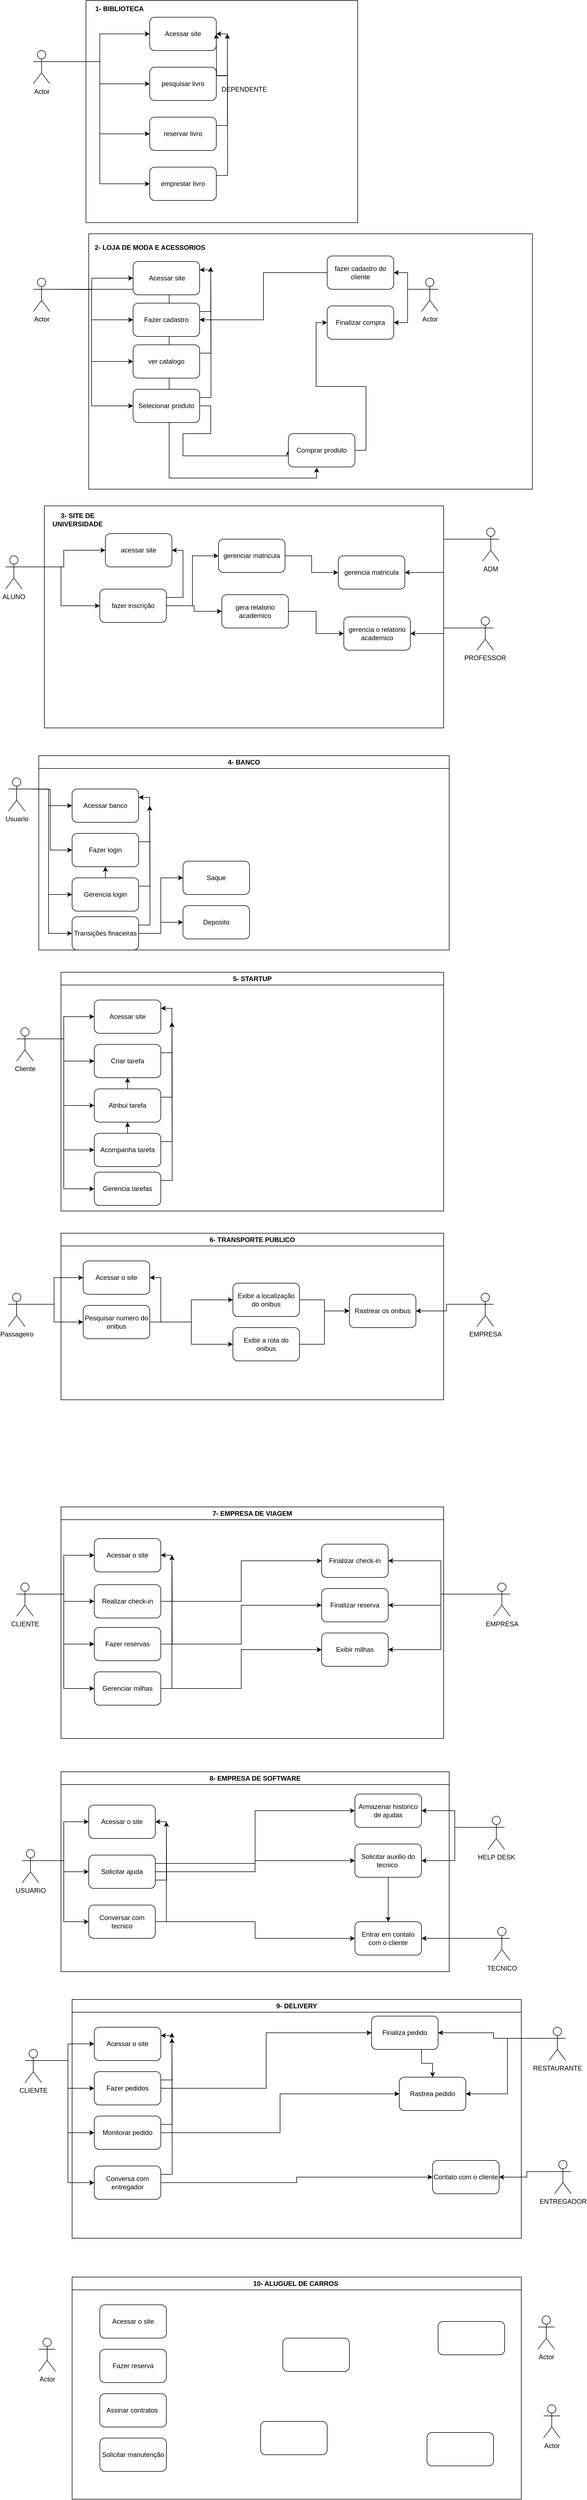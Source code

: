 <mxfile version="21.1.1" type="github">
  <diagram name="Página-1" id="npixS7W9g8RtpNV7yV26">
    <mxGraphModel dx="1114" dy="559" grid="1" gridSize="10" guides="1" tooltips="1" connect="1" arrows="1" fold="1" page="1" pageScale="1" pageWidth="827" pageHeight="1169" math="0" shadow="0">
      <root>
        <mxCell id="0" />
        <mxCell id="1" parent="0" />
        <mxCell id="BPuwlcSMoRz5fUgLtUqg-134" style="edgeStyle=orthogonalEdgeStyle;rounded=0;orthogonalLoop=1;jettySize=auto;html=1;exitX=1;exitY=0.333;exitDx=0;exitDy=0;exitPerimeter=0;entryX=0;entryY=0.5;entryDx=0;entryDy=0;" parent="1" source="BPuwlcSMoRz5fUgLtUqg-1" target="BPuwlcSMoRz5fUgLtUqg-2" edge="1">
          <mxGeometry relative="1" as="geometry" />
        </mxCell>
        <mxCell id="BPuwlcSMoRz5fUgLtUqg-135" style="edgeStyle=orthogonalEdgeStyle;rounded=0;orthogonalLoop=1;jettySize=auto;html=1;exitX=1;exitY=0.333;exitDx=0;exitDy=0;exitPerimeter=0;" parent="1" source="BPuwlcSMoRz5fUgLtUqg-1" target="BPuwlcSMoRz5fUgLtUqg-4" edge="1">
          <mxGeometry relative="1" as="geometry" />
        </mxCell>
        <mxCell id="BPuwlcSMoRz5fUgLtUqg-138" style="edgeStyle=orthogonalEdgeStyle;rounded=0;orthogonalLoop=1;jettySize=auto;html=1;exitX=1;exitY=0.333;exitDx=0;exitDy=0;exitPerimeter=0;entryX=0;entryY=0.5;entryDx=0;entryDy=0;" parent="1" source="BPuwlcSMoRz5fUgLtUqg-1" target="BPuwlcSMoRz5fUgLtUqg-5" edge="1">
          <mxGeometry relative="1" as="geometry" />
        </mxCell>
        <mxCell id="BPuwlcSMoRz5fUgLtUqg-140" style="edgeStyle=orthogonalEdgeStyle;rounded=0;orthogonalLoop=1;jettySize=auto;html=1;exitX=1;exitY=0.333;exitDx=0;exitDy=0;exitPerimeter=0;entryX=0;entryY=0.5;entryDx=0;entryDy=0;" parent="1" source="BPuwlcSMoRz5fUgLtUqg-1" target="BPuwlcSMoRz5fUgLtUqg-6" edge="1">
          <mxGeometry relative="1" as="geometry" />
        </mxCell>
        <mxCell id="BPuwlcSMoRz5fUgLtUqg-1" value="Actor" style="shape=umlActor;verticalLabelPosition=bottom;verticalAlign=top;html=1;outlineConnect=0;" parent="1" vertex="1">
          <mxGeometry x="80" y="100" width="30" height="60" as="geometry" />
        </mxCell>
        <mxCell id="BPuwlcSMoRz5fUgLtUqg-2" value="Acessar site" style="rounded=1;whiteSpace=wrap;html=1;" parent="1" vertex="1">
          <mxGeometry x="290" y="40" width="120" height="60" as="geometry" />
        </mxCell>
        <mxCell id="BPuwlcSMoRz5fUgLtUqg-16" style="edgeStyle=orthogonalEdgeStyle;rounded=0;orthogonalLoop=1;jettySize=auto;html=1;exitX=1;exitY=0.25;exitDx=0;exitDy=0;entryX=1;entryY=0.5;entryDx=0;entryDy=0;" parent="1" source="BPuwlcSMoRz5fUgLtUqg-4" target="BPuwlcSMoRz5fUgLtUqg-2" edge="1">
          <mxGeometry relative="1" as="geometry" />
        </mxCell>
        <mxCell id="BPuwlcSMoRz5fUgLtUqg-4" value="pesquisar livro" style="rounded=1;whiteSpace=wrap;html=1;" parent="1" vertex="1">
          <mxGeometry x="290" y="130" width="120" height="60" as="geometry" />
        </mxCell>
        <mxCell id="BPuwlcSMoRz5fUgLtUqg-17" style="edgeStyle=orthogonalEdgeStyle;rounded=0;orthogonalLoop=1;jettySize=auto;html=1;exitX=1;exitY=0.25;exitDx=0;exitDy=0;" parent="1" source="BPuwlcSMoRz5fUgLtUqg-5" edge="1">
          <mxGeometry relative="1" as="geometry">
            <mxPoint x="410" y="70" as="targetPoint" />
          </mxGeometry>
        </mxCell>
        <mxCell id="BPuwlcSMoRz5fUgLtUqg-5" value="reservar livro" style="rounded=1;whiteSpace=wrap;html=1;" parent="1" vertex="1">
          <mxGeometry x="290" y="220" width="120" height="60" as="geometry" />
        </mxCell>
        <mxCell id="BPuwlcSMoRz5fUgLtUqg-18" style="edgeStyle=orthogonalEdgeStyle;rounded=0;orthogonalLoop=1;jettySize=auto;html=1;exitX=1;exitY=0.25;exitDx=0;exitDy=0;" parent="1" source="BPuwlcSMoRz5fUgLtUqg-6" edge="1">
          <mxGeometry relative="1" as="geometry">
            <mxPoint x="430" y="70" as="targetPoint" />
          </mxGeometry>
        </mxCell>
        <mxCell id="BPuwlcSMoRz5fUgLtUqg-6" value="emprestar livro" style="rounded=1;whiteSpace=wrap;html=1;" parent="1" vertex="1">
          <mxGeometry x="290" y="310" width="120" height="60" as="geometry" />
        </mxCell>
        <mxCell id="BPuwlcSMoRz5fUgLtUqg-19" value="DEPENDENTE" style="text;html=1;align=center;verticalAlign=middle;resizable=0;points=[];autosize=1;strokeColor=none;fillColor=none;" parent="1" vertex="1">
          <mxGeometry x="405" y="155" width="110" height="30" as="geometry" />
        </mxCell>
        <mxCell id="BPuwlcSMoRz5fUgLtUqg-31" style="edgeStyle=orthogonalEdgeStyle;rounded=0;orthogonalLoop=1;jettySize=auto;html=1;" parent="1" target="BPuwlcSMoRz5fUgLtUqg-22" edge="1">
          <mxGeometry relative="1" as="geometry">
            <mxPoint x="110" y="530" as="sourcePoint" />
          </mxGeometry>
        </mxCell>
        <mxCell id="BPuwlcSMoRz5fUgLtUqg-32" style="edgeStyle=orthogonalEdgeStyle;rounded=0;orthogonalLoop=1;jettySize=auto;html=1;exitX=1;exitY=0.333;exitDx=0;exitDy=0;exitPerimeter=0;entryX=0;entryY=0.5;entryDx=0;entryDy=0;" parent="1" source="BPuwlcSMoRz5fUgLtUqg-21" target="BPuwlcSMoRz5fUgLtUqg-26" edge="1">
          <mxGeometry relative="1" as="geometry" />
        </mxCell>
        <mxCell id="BPuwlcSMoRz5fUgLtUqg-142" style="edgeStyle=orthogonalEdgeStyle;rounded=0;orthogonalLoop=1;jettySize=auto;html=1;exitX=1;exitY=0.333;exitDx=0;exitDy=0;exitPerimeter=0;entryX=0;entryY=0.5;entryDx=0;entryDy=0;" parent="1" source="BPuwlcSMoRz5fUgLtUqg-21" target="BPuwlcSMoRz5fUgLtUqg-50" edge="1">
          <mxGeometry relative="1" as="geometry" />
        </mxCell>
        <mxCell id="BPuwlcSMoRz5fUgLtUqg-143" style="edgeStyle=orthogonalEdgeStyle;rounded=0;orthogonalLoop=1;jettySize=auto;html=1;exitX=1;exitY=0.333;exitDx=0;exitDy=0;exitPerimeter=0;entryX=0;entryY=0.5;entryDx=0;entryDy=0;" parent="1" source="BPuwlcSMoRz5fUgLtUqg-21" target="BPuwlcSMoRz5fUgLtUqg-24" edge="1">
          <mxGeometry relative="1" as="geometry" />
        </mxCell>
        <mxCell id="BPuwlcSMoRz5fUgLtUqg-144" style="edgeStyle=orthogonalEdgeStyle;rounded=0;orthogonalLoop=1;jettySize=auto;html=1;exitX=1;exitY=0.333;exitDx=0;exitDy=0;exitPerimeter=0;entryX=0.425;entryY=1.017;entryDx=0;entryDy=0;entryPerimeter=0;" parent="1" source="BPuwlcSMoRz5fUgLtUqg-21" target="BPuwlcSMoRz5fUgLtUqg-25" edge="1">
          <mxGeometry relative="1" as="geometry" />
        </mxCell>
        <mxCell id="BPuwlcSMoRz5fUgLtUqg-21" value="Actor" style="shape=umlActor;verticalLabelPosition=bottom;verticalAlign=top;html=1;outlineConnect=0;" parent="1" vertex="1">
          <mxGeometry x="80" y="510" width="30" height="60" as="geometry" />
        </mxCell>
        <mxCell id="BPuwlcSMoRz5fUgLtUqg-22" value="&lt;span style=&quot;white-space: pre;&quot;&gt; &lt;/span&gt;Acessar site" style="rounded=1;whiteSpace=wrap;html=1;" parent="1" vertex="1">
          <mxGeometry x="260" y="480" width="120" height="60" as="geometry" />
        </mxCell>
        <mxCell id="BPuwlcSMoRz5fUgLtUqg-35" style="edgeStyle=orthogonalEdgeStyle;rounded=0;orthogonalLoop=1;jettySize=auto;html=1;exitX=1;exitY=0.5;exitDx=0;exitDy=0;entryX=0;entryY=0.5;entryDx=0;entryDy=0;" parent="1" source="BPuwlcSMoRz5fUgLtUqg-24" target="BPuwlcSMoRz5fUgLtUqg-25" edge="1">
          <mxGeometry relative="1" as="geometry">
            <Array as="points">
              <mxPoint x="400" y="740" />
              <mxPoint x="400" y="790" />
              <mxPoint x="350" y="790" />
              <mxPoint x="350" y="830" />
            </Array>
          </mxGeometry>
        </mxCell>
        <mxCell id="BPuwlcSMoRz5fUgLtUqg-53" style="edgeStyle=orthogonalEdgeStyle;rounded=0;orthogonalLoop=1;jettySize=auto;html=1;exitX=1;exitY=0.25;exitDx=0;exitDy=0;" parent="1" source="BPuwlcSMoRz5fUgLtUqg-24" edge="1">
          <mxGeometry relative="1" as="geometry">
            <mxPoint x="400" y="490" as="targetPoint" />
          </mxGeometry>
        </mxCell>
        <mxCell id="BPuwlcSMoRz5fUgLtUqg-24" value="Selecionar produto" style="rounded=1;whiteSpace=wrap;html=1;" parent="1" vertex="1">
          <mxGeometry x="260" y="710" width="120" height="60" as="geometry" />
        </mxCell>
        <mxCell id="BPuwlcSMoRz5fUgLtUqg-36" style="edgeStyle=orthogonalEdgeStyle;rounded=0;orthogonalLoop=1;jettySize=auto;html=1;exitX=1;exitY=0.5;exitDx=0;exitDy=0;entryX=0;entryY=0.5;entryDx=0;entryDy=0;" parent="1" source="BPuwlcSMoRz5fUgLtUqg-25" target="BPuwlcSMoRz5fUgLtUqg-29" edge="1">
          <mxGeometry relative="1" as="geometry" />
        </mxCell>
        <mxCell id="BPuwlcSMoRz5fUgLtUqg-25" value="Comprar produto" style="rounded=1;whiteSpace=wrap;html=1;" parent="1" vertex="1">
          <mxGeometry x="540" y="790" width="120" height="60" as="geometry" />
        </mxCell>
        <mxCell id="BPuwlcSMoRz5fUgLtUqg-51" style="edgeStyle=orthogonalEdgeStyle;rounded=0;orthogonalLoop=1;jettySize=auto;html=1;exitX=1;exitY=0.25;exitDx=0;exitDy=0;entryX=1;entryY=0.25;entryDx=0;entryDy=0;" parent="1" source="BPuwlcSMoRz5fUgLtUqg-26" target="BPuwlcSMoRz5fUgLtUqg-22" edge="1">
          <mxGeometry relative="1" as="geometry" />
        </mxCell>
        <mxCell id="BPuwlcSMoRz5fUgLtUqg-26" value="Fazer cadastro" style="rounded=1;whiteSpace=wrap;html=1;" parent="1" vertex="1">
          <mxGeometry x="260" y="555" width="120" height="60" as="geometry" />
        </mxCell>
        <mxCell id="BPuwlcSMoRz5fUgLtUqg-40" style="edgeStyle=orthogonalEdgeStyle;rounded=0;orthogonalLoop=1;jettySize=auto;html=1;exitX=0;exitY=0.333;exitDx=0;exitDy=0;exitPerimeter=0;entryX=1;entryY=0.5;entryDx=0;entryDy=0;" parent="1" source="BPuwlcSMoRz5fUgLtUqg-28" target="BPuwlcSMoRz5fUgLtUqg-30" edge="1">
          <mxGeometry relative="1" as="geometry" />
        </mxCell>
        <mxCell id="BPuwlcSMoRz5fUgLtUqg-41" style="edgeStyle=orthogonalEdgeStyle;rounded=0;orthogonalLoop=1;jettySize=auto;html=1;exitX=0;exitY=0.333;exitDx=0;exitDy=0;exitPerimeter=0;entryX=1;entryY=0.5;entryDx=0;entryDy=0;" parent="1" source="BPuwlcSMoRz5fUgLtUqg-28" target="BPuwlcSMoRz5fUgLtUqg-29" edge="1">
          <mxGeometry relative="1" as="geometry" />
        </mxCell>
        <mxCell id="BPuwlcSMoRz5fUgLtUqg-28" value="Actor" style="shape=umlActor;verticalLabelPosition=bottom;verticalAlign=top;html=1;outlineConnect=0;" parent="1" vertex="1">
          <mxGeometry x="780" y="510" width="30" height="60" as="geometry" />
        </mxCell>
        <mxCell id="BPuwlcSMoRz5fUgLtUqg-29" value="Finalizar compra" style="rounded=1;whiteSpace=wrap;html=1;" parent="1" vertex="1">
          <mxGeometry x="610" y="560" width="120" height="60" as="geometry" />
        </mxCell>
        <mxCell id="BPuwlcSMoRz5fUgLtUqg-59" style="edgeStyle=orthogonalEdgeStyle;rounded=0;orthogonalLoop=1;jettySize=auto;html=1;exitX=0;exitY=0.5;exitDx=0;exitDy=0;entryX=1;entryY=0.5;entryDx=0;entryDy=0;" parent="1" source="BPuwlcSMoRz5fUgLtUqg-30" target="BPuwlcSMoRz5fUgLtUqg-26" edge="1">
          <mxGeometry relative="1" as="geometry" />
        </mxCell>
        <mxCell id="BPuwlcSMoRz5fUgLtUqg-30" value="fazer cadastro do cliente" style="rounded=1;whiteSpace=wrap;html=1;" parent="1" vertex="1">
          <mxGeometry x="610" y="470" width="120" height="60" as="geometry" />
        </mxCell>
        <mxCell id="BPuwlcSMoRz5fUgLtUqg-46" style="edgeStyle=orthogonalEdgeStyle;rounded=0;orthogonalLoop=1;jettySize=auto;html=1;exitX=0.5;exitY=1;exitDx=0;exitDy=0;" parent="1" edge="1">
          <mxGeometry relative="1" as="geometry">
            <mxPoint x="440" y="810" as="sourcePoint" />
            <mxPoint x="440" y="810" as="targetPoint" />
          </mxGeometry>
        </mxCell>
        <mxCell id="BPuwlcSMoRz5fUgLtUqg-52" style="edgeStyle=orthogonalEdgeStyle;rounded=0;orthogonalLoop=1;jettySize=auto;html=1;exitX=1;exitY=0.25;exitDx=0;exitDy=0;" parent="1" source="BPuwlcSMoRz5fUgLtUqg-50" edge="1">
          <mxGeometry relative="1" as="geometry">
            <mxPoint x="400" y="490" as="targetPoint" />
          </mxGeometry>
        </mxCell>
        <mxCell id="BPuwlcSMoRz5fUgLtUqg-50" value="ver catalogo" style="rounded=1;whiteSpace=wrap;html=1;" parent="1" vertex="1">
          <mxGeometry x="260" y="630" width="120" height="60" as="geometry" />
        </mxCell>
        <mxCell id="BPuwlcSMoRz5fUgLtUqg-131" style="edgeStyle=orthogonalEdgeStyle;rounded=0;orthogonalLoop=1;jettySize=auto;html=1;exitX=1;exitY=0.333;exitDx=0;exitDy=0;exitPerimeter=0;entryX=0;entryY=0.5;entryDx=0;entryDy=0;" parent="1" source="BPuwlcSMoRz5fUgLtUqg-60" target="BPuwlcSMoRz5fUgLtUqg-61" edge="1">
          <mxGeometry relative="1" as="geometry" />
        </mxCell>
        <mxCell id="BPuwlcSMoRz5fUgLtUqg-132" style="edgeStyle=orthogonalEdgeStyle;rounded=0;orthogonalLoop=1;jettySize=auto;html=1;exitX=1;exitY=0.333;exitDx=0;exitDy=0;exitPerimeter=0;entryX=0;entryY=0.5;entryDx=0;entryDy=0;" parent="1" source="BPuwlcSMoRz5fUgLtUqg-60" target="BPuwlcSMoRz5fUgLtUqg-62" edge="1">
          <mxGeometry relative="1" as="geometry" />
        </mxCell>
        <mxCell id="BPuwlcSMoRz5fUgLtUqg-60" value="ALUNO&#xa;" style="shape=umlActor;verticalLabelPosition=bottom;verticalAlign=top;outlineConnect=0;" parent="1" vertex="1">
          <mxGeometry x="30" y="1010" width="30" height="60" as="geometry" />
        </mxCell>
        <mxCell id="BPuwlcSMoRz5fUgLtUqg-80" style="edgeStyle=orthogonalEdgeStyle;rounded=0;orthogonalLoop=1;jettySize=auto;html=1;exitX=0;exitY=0.333;exitDx=0;exitDy=0;exitPerimeter=0;entryX=1;entryY=0.5;entryDx=0;entryDy=0;" parent="1" source="BPuwlcSMoRz5fUgLtUqg-65" target="BPuwlcSMoRz5fUgLtUqg-67" edge="1">
          <mxGeometry relative="1" as="geometry" />
        </mxCell>
        <object label="ADM" id="BPuwlcSMoRz5fUgLtUqg-65">
          <mxCell style="shape=umlActor;verticalLabelPosition=bottom;verticalAlign=top;outlineConnect=0;fontStyle=0;" parent="1" vertex="1">
            <mxGeometry x="890" y="960" width="30" height="60" as="geometry" />
          </mxCell>
        </object>
        <mxCell id="BPuwlcSMoRz5fUgLtUqg-81" style="edgeStyle=orthogonalEdgeStyle;rounded=0;orthogonalLoop=1;jettySize=auto;html=1;exitX=0;exitY=0.333;exitDx=0;exitDy=0;exitPerimeter=0;entryX=1;entryY=0.5;entryDx=0;entryDy=0;" parent="1" source="BPuwlcSMoRz5fUgLtUqg-66" target="BPuwlcSMoRz5fUgLtUqg-68" edge="1">
          <mxGeometry relative="1" as="geometry" />
        </mxCell>
        <mxCell id="BPuwlcSMoRz5fUgLtUqg-66" value="PROFESSOR" style="shape=umlActor;verticalLabelPosition=bottom;verticalAlign=top;outlineConnect=0;" parent="1" vertex="1">
          <mxGeometry x="880" y="1120" width="30" height="60" as="geometry" />
        </mxCell>
        <mxCell id="BPuwlcSMoRz5fUgLtUqg-91" style="edgeStyle=orthogonalEdgeStyle;rounded=0;orthogonalLoop=1;jettySize=auto;html=1;exitX=1;exitY=0.333;exitDx=0;exitDy=0;exitPerimeter=0;" parent="1" source="BPuwlcSMoRz5fUgLtUqg-84" target="BPuwlcSMoRz5fUgLtUqg-85" edge="1">
          <mxGeometry relative="1" as="geometry" />
        </mxCell>
        <mxCell id="BPuwlcSMoRz5fUgLtUqg-92" style="edgeStyle=orthogonalEdgeStyle;rounded=0;orthogonalLoop=1;jettySize=auto;html=1;entryX=0;entryY=0.5;entryDx=0;entryDy=0;" parent="1" target="BPuwlcSMoRz5fUgLtUqg-86" edge="1">
          <mxGeometry relative="1" as="geometry">
            <mxPoint x="70" y="1430" as="sourcePoint" />
          </mxGeometry>
        </mxCell>
        <mxCell id="BPuwlcSMoRz5fUgLtUqg-121" style="edgeStyle=orthogonalEdgeStyle;rounded=0;orthogonalLoop=1;jettySize=auto;html=1;exitX=1;exitY=0.333;exitDx=0;exitDy=0;exitPerimeter=0;entryX=0;entryY=0.5;entryDx=0;entryDy=0;" parent="1" source="BPuwlcSMoRz5fUgLtUqg-84" target="BPuwlcSMoRz5fUgLtUqg-100" edge="1">
          <mxGeometry relative="1" as="geometry" />
        </mxCell>
        <mxCell id="BPuwlcSMoRz5fUgLtUqg-128" style="edgeStyle=orthogonalEdgeStyle;rounded=0;orthogonalLoop=1;jettySize=auto;html=1;exitX=1;exitY=0.333;exitDx=0;exitDy=0;exitPerimeter=0;entryX=0;entryY=0.5;entryDx=0;entryDy=0;" parent="1" source="BPuwlcSMoRz5fUgLtUqg-84" target="BPuwlcSMoRz5fUgLtUqg-116" edge="1">
          <mxGeometry relative="1" as="geometry" />
        </mxCell>
        <mxCell id="BPuwlcSMoRz5fUgLtUqg-84" value="Usuario" style="shape=umlActor;verticalLabelPosition=bottom;verticalAlign=top;html=1;outlineConnect=0;" parent="1" vertex="1">
          <mxGeometry x="35" y="1410" width="30" height="60" as="geometry" />
        </mxCell>
        <mxCell id="BPuwlcSMoRz5fUgLtUqg-117" style="edgeStyle=orthogonalEdgeStyle;rounded=0;orthogonalLoop=1;jettySize=auto;html=1;exitX=1;exitY=0.25;exitDx=0;exitDy=0;" parent="1" source="BPuwlcSMoRz5fUgLtUqg-100" edge="1">
          <mxGeometry relative="1" as="geometry">
            <mxPoint x="290" y="1460" as="targetPoint" />
          </mxGeometry>
        </mxCell>
        <mxCell id="BPuwlcSMoRz5fUgLtUqg-82" value="" style="swimlane;startSize=0;" parent="1" vertex="1">
          <mxGeometry x="100" y="920" width="720" height="400" as="geometry" />
        </mxCell>
        <mxCell id="BPuwlcSMoRz5fUgLtUqg-83" value="3- SITE DE UNIVERSIDADE" style="text;html=1;strokeColor=none;fillColor=none;align=center;verticalAlign=middle;whiteSpace=wrap;rounded=0;fontStyle=1" parent="BPuwlcSMoRz5fUgLtUqg-82" vertex="1">
          <mxGeometry x="30" y="10" width="60" height="30" as="geometry" />
        </mxCell>
        <mxCell id="BPuwlcSMoRz5fUgLtUqg-62" value="fazer inscrição" style="rounded=1;whiteSpace=wrap;html=1;" parent="BPuwlcSMoRz5fUgLtUqg-82" vertex="1">
          <mxGeometry x="100" y="150" width="120" height="60" as="geometry" />
        </mxCell>
        <mxCell id="BPuwlcSMoRz5fUgLtUqg-61" value="acessar site" style="rounded=1;whiteSpace=wrap;html=1;" parent="BPuwlcSMoRz5fUgLtUqg-82" vertex="1">
          <mxGeometry x="110" y="50" width="120" height="60" as="geometry" />
        </mxCell>
        <mxCell id="BPuwlcSMoRz5fUgLtUqg-90" style="edgeStyle=orthogonalEdgeStyle;rounded=0;orthogonalLoop=1;jettySize=auto;html=1;exitX=1;exitY=0.25;exitDx=0;exitDy=0;entryX=1;entryY=0.5;entryDx=0;entryDy=0;" parent="BPuwlcSMoRz5fUgLtUqg-82" source="BPuwlcSMoRz5fUgLtUqg-62" target="BPuwlcSMoRz5fUgLtUqg-61" edge="1">
          <mxGeometry relative="1" as="geometry" />
        </mxCell>
        <mxCell id="BPuwlcSMoRz5fUgLtUqg-64" value="gera relatorio academico" style="rounded=1;whiteSpace=wrap;html=1;" parent="BPuwlcSMoRz5fUgLtUqg-82" vertex="1">
          <mxGeometry x="320" y="160" width="120" height="60" as="geometry" />
        </mxCell>
        <mxCell id="BPuwlcSMoRz5fUgLtUqg-77" style="edgeStyle=orthogonalEdgeStyle;rounded=0;orthogonalLoop=1;jettySize=auto;html=1;exitX=1;exitY=0.5;exitDx=0;exitDy=0;entryX=0;entryY=0.5;entryDx=0;entryDy=0;" parent="BPuwlcSMoRz5fUgLtUqg-82" source="BPuwlcSMoRz5fUgLtUqg-62" target="BPuwlcSMoRz5fUgLtUqg-64" edge="1">
          <mxGeometry relative="1" as="geometry" />
        </mxCell>
        <mxCell id="BPuwlcSMoRz5fUgLtUqg-72" value="gerenciar matricula" style="rounded=1;whiteSpace=wrap;html=1;" parent="BPuwlcSMoRz5fUgLtUqg-82" vertex="1">
          <mxGeometry x="314" y="60" width="120" height="60" as="geometry" />
        </mxCell>
        <mxCell id="BPuwlcSMoRz5fUgLtUqg-76" style="edgeStyle=orthogonalEdgeStyle;rounded=0;orthogonalLoop=1;jettySize=auto;html=1;exitX=1;exitY=0.5;exitDx=0;exitDy=0;entryX=0;entryY=0.5;entryDx=0;entryDy=0;exitPerimeter=0;" parent="BPuwlcSMoRz5fUgLtUqg-82" source="BPuwlcSMoRz5fUgLtUqg-62" target="BPuwlcSMoRz5fUgLtUqg-72" edge="1">
          <mxGeometry relative="1" as="geometry" />
        </mxCell>
        <mxCell id="BPuwlcSMoRz5fUgLtUqg-67" value="gerencia matricula" style="rounded=1;whiteSpace=wrap;html=1;" parent="BPuwlcSMoRz5fUgLtUqg-82" vertex="1">
          <mxGeometry x="530" y="90" width="120" height="60" as="geometry" />
        </mxCell>
        <mxCell id="BPuwlcSMoRz5fUgLtUqg-78" style="edgeStyle=orthogonalEdgeStyle;rounded=0;orthogonalLoop=1;jettySize=auto;html=1;exitX=1;exitY=0.5;exitDx=0;exitDy=0;entryX=0;entryY=0.5;entryDx=0;entryDy=0;" parent="BPuwlcSMoRz5fUgLtUqg-82" source="BPuwlcSMoRz5fUgLtUqg-72" target="BPuwlcSMoRz5fUgLtUqg-67" edge="1">
          <mxGeometry relative="1" as="geometry" />
        </mxCell>
        <mxCell id="BPuwlcSMoRz5fUgLtUqg-68" value="gerencia o relatorio academico" style="rounded=1;whiteSpace=wrap;html=1;" parent="BPuwlcSMoRz5fUgLtUqg-82" vertex="1">
          <mxGeometry x="540" y="200" width="120" height="60" as="geometry" />
        </mxCell>
        <mxCell id="BPuwlcSMoRz5fUgLtUqg-79" style="edgeStyle=orthogonalEdgeStyle;rounded=0;orthogonalLoop=1;jettySize=auto;html=1;exitX=1;exitY=0.5;exitDx=0;exitDy=0;entryX=0;entryY=0.5;entryDx=0;entryDy=0;" parent="BPuwlcSMoRz5fUgLtUqg-82" source="BPuwlcSMoRz5fUgLtUqg-64" target="BPuwlcSMoRz5fUgLtUqg-68" edge="1">
          <mxGeometry relative="1" as="geometry" />
        </mxCell>
        <mxCell id="BPuwlcSMoRz5fUgLtUqg-119" style="edgeStyle=orthogonalEdgeStyle;rounded=0;orthogonalLoop=1;jettySize=auto;html=1;exitX=1;exitY=0.25;exitDx=0;exitDy=0;" parent="1" source="BPuwlcSMoRz5fUgLtUqg-116" edge="1">
          <mxGeometry relative="1" as="geometry">
            <mxPoint x="290" y="1460" as="targetPoint" />
          </mxGeometry>
        </mxCell>
        <mxCell id="BPuwlcSMoRz5fUgLtUqg-124" style="edgeStyle=orthogonalEdgeStyle;rounded=0;orthogonalLoop=1;jettySize=auto;html=1;exitX=1;exitY=0.5;exitDx=0;exitDy=0;entryX=0;entryY=0.5;entryDx=0;entryDy=0;" parent="1" source="BPuwlcSMoRz5fUgLtUqg-116" target="BPuwlcSMoRz5fUgLtUqg-122" edge="1">
          <mxGeometry relative="1" as="geometry" />
        </mxCell>
        <mxCell id="BPuwlcSMoRz5fUgLtUqg-125" style="edgeStyle=orthogonalEdgeStyle;rounded=0;orthogonalLoop=1;jettySize=auto;html=1;exitX=1;exitY=0.5;exitDx=0;exitDy=0;" parent="1" source="BPuwlcSMoRz5fUgLtUqg-116" target="BPuwlcSMoRz5fUgLtUqg-123" edge="1">
          <mxGeometry relative="1" as="geometry" />
        </mxCell>
        <mxCell id="BPuwlcSMoRz5fUgLtUqg-122" value="Saque" style="rounded=1;whiteSpace=wrap;html=1;" parent="1" vertex="1">
          <mxGeometry x="350" y="1560" width="120" height="60" as="geometry" />
        </mxCell>
        <mxCell id="BPuwlcSMoRz5fUgLtUqg-123" value="Deposito" style="rounded=1;whiteSpace=wrap;html=1;" parent="1" vertex="1">
          <mxGeometry x="350" y="1640" width="120" height="60" as="geometry" />
        </mxCell>
        <mxCell id="BPuwlcSMoRz5fUgLtUqg-126" value="4- BANCO" style="swimlane;whiteSpace=wrap;html=1;" parent="1" vertex="1">
          <mxGeometry x="90" y="1370" width="740" height="350" as="geometry" />
        </mxCell>
        <mxCell id="BPuwlcSMoRz5fUgLtUqg-116" value="Transições finaceiras" style="rounded=1;whiteSpace=wrap;html=1;" parent="BPuwlcSMoRz5fUgLtUqg-126" vertex="1">
          <mxGeometry x="60" y="290" width="120" height="60" as="geometry" />
        </mxCell>
        <mxCell id="BPuwlcSMoRz5fUgLtUqg-100" value="Gerencia login" style="rounded=1;whiteSpace=wrap;html=1;" parent="BPuwlcSMoRz5fUgLtUqg-126" vertex="1">
          <mxGeometry x="60" y="220" width="120" height="60" as="geometry" />
        </mxCell>
        <mxCell id="BPuwlcSMoRz5fUgLtUqg-86" value="Fazer login" style="rounded=1;whiteSpace=wrap;html=1;" parent="BPuwlcSMoRz5fUgLtUqg-126" vertex="1">
          <mxGeometry x="60" y="140" width="120" height="60" as="geometry" />
        </mxCell>
        <mxCell id="BPuwlcSMoRz5fUgLtUqg-118" style="edgeStyle=orthogonalEdgeStyle;rounded=0;orthogonalLoop=1;jettySize=auto;html=1;exitX=0.5;exitY=0;exitDx=0;exitDy=0;" parent="BPuwlcSMoRz5fUgLtUqg-126" source="BPuwlcSMoRz5fUgLtUqg-100" target="BPuwlcSMoRz5fUgLtUqg-86" edge="1">
          <mxGeometry relative="1" as="geometry" />
        </mxCell>
        <mxCell id="BPuwlcSMoRz5fUgLtUqg-85" value="Acessar banco" style="rounded=1;whiteSpace=wrap;html=1;" parent="BPuwlcSMoRz5fUgLtUqg-126" vertex="1">
          <mxGeometry x="60" y="60" width="120" height="60" as="geometry" />
        </mxCell>
        <mxCell id="BPuwlcSMoRz5fUgLtUqg-96" style="edgeStyle=orthogonalEdgeStyle;rounded=0;orthogonalLoop=1;jettySize=auto;html=1;exitX=1;exitY=0.25;exitDx=0;exitDy=0;entryX=1;entryY=0.25;entryDx=0;entryDy=0;" parent="BPuwlcSMoRz5fUgLtUqg-126" source="BPuwlcSMoRz5fUgLtUqg-86" target="BPuwlcSMoRz5fUgLtUqg-85" edge="1">
          <mxGeometry relative="1" as="geometry" />
        </mxCell>
        <mxCell id="BPuwlcSMoRz5fUgLtUqg-20" value="" style="swimlane;startSize=0;" parent="1" vertex="1">
          <mxGeometry x="175" y="10" width="490" height="400" as="geometry" />
        </mxCell>
        <mxCell id="BPuwlcSMoRz5fUgLtUqg-14" value="1- BIBLIOTECA" style="text;html=1;align=center;verticalAlign=middle;resizable=0;points=[];autosize=1;strokeColor=none;fillColor=none;fontStyle=1" parent="BPuwlcSMoRz5fUgLtUqg-20" vertex="1">
          <mxGeometry x="5" width="110" height="30" as="geometry" />
        </mxCell>
        <mxCell id="BPuwlcSMoRz5fUgLtUqg-56" value="" style="swimlane;startSize=0;" parent="1" vertex="1">
          <mxGeometry x="180" y="430" width="800" height="460" as="geometry" />
        </mxCell>
        <mxCell id="BPuwlcSMoRz5fUgLtUqg-57" value="2- LOJA DE MODA E ACESSORIOS" style="text;html=1;align=center;verticalAlign=middle;resizable=0;points=[];autosize=1;strokeColor=none;fillColor=none;fontStyle=1" parent="BPuwlcSMoRz5fUgLtUqg-56" vertex="1">
          <mxGeometry y="10" width="220" height="30" as="geometry" />
        </mxCell>
        <mxCell id="BPuwlcSMoRz5fUgLtUqg-153" style="edgeStyle=orthogonalEdgeStyle;rounded=0;orthogonalLoop=1;jettySize=auto;html=1;exitX=1;exitY=0.333;exitDx=0;exitDy=0;exitPerimeter=0;entryX=0;entryY=0.5;entryDx=0;entryDy=0;" parent="1" source="BPuwlcSMoRz5fUgLtUqg-146" target="BPuwlcSMoRz5fUgLtUqg-148" edge="1">
          <mxGeometry relative="1" as="geometry" />
        </mxCell>
        <mxCell id="BPuwlcSMoRz5fUgLtUqg-154" style="edgeStyle=orthogonalEdgeStyle;rounded=0;orthogonalLoop=1;jettySize=auto;html=1;exitX=1;exitY=0.333;exitDx=0;exitDy=0;exitPerimeter=0;entryX=0;entryY=0.5;entryDx=0;entryDy=0;" parent="1" source="BPuwlcSMoRz5fUgLtUqg-146" target="BPuwlcSMoRz5fUgLtUqg-151" edge="1">
          <mxGeometry relative="1" as="geometry" />
        </mxCell>
        <mxCell id="BPuwlcSMoRz5fUgLtUqg-155" style="edgeStyle=orthogonalEdgeStyle;rounded=0;orthogonalLoop=1;jettySize=auto;html=1;exitX=1;exitY=0.333;exitDx=0;exitDy=0;exitPerimeter=0;entryX=0;entryY=0.5;entryDx=0;entryDy=0;" parent="1" source="BPuwlcSMoRz5fUgLtUqg-146" target="BPuwlcSMoRz5fUgLtUqg-149" edge="1">
          <mxGeometry relative="1" as="geometry" />
        </mxCell>
        <mxCell id="BPuwlcSMoRz5fUgLtUqg-156" style="edgeStyle=orthogonalEdgeStyle;rounded=0;orthogonalLoop=1;jettySize=auto;html=1;exitX=1;exitY=0.333;exitDx=0;exitDy=0;exitPerimeter=0;entryX=0;entryY=0.5;entryDx=0;entryDy=0;" parent="1" source="BPuwlcSMoRz5fUgLtUqg-146" target="BPuwlcSMoRz5fUgLtUqg-152" edge="1">
          <mxGeometry relative="1" as="geometry" />
        </mxCell>
        <mxCell id="BPuwlcSMoRz5fUgLtUqg-163" style="edgeStyle=orthogonalEdgeStyle;rounded=0;orthogonalLoop=1;jettySize=auto;html=1;exitX=1;exitY=0.333;exitDx=0;exitDy=0;exitPerimeter=0;entryX=0;entryY=0.5;entryDx=0;entryDy=0;" parent="1" source="BPuwlcSMoRz5fUgLtUqg-146" target="BPuwlcSMoRz5fUgLtUqg-162" edge="1">
          <mxGeometry relative="1" as="geometry" />
        </mxCell>
        <mxCell id="BPuwlcSMoRz5fUgLtUqg-146" value="Cliente" style="shape=umlActor;verticalLabelPosition=bottom;verticalAlign=top;html=1;outlineConnect=0;" parent="1" vertex="1">
          <mxGeometry x="50" y="1860" width="30" height="60" as="geometry" />
        </mxCell>
        <mxCell id="BPuwlcSMoRz5fUgLtUqg-147" value="5- STARTUP" style="swimlane;whiteSpace=wrap;html=1;" parent="1" vertex="1">
          <mxGeometry x="130" y="1760" width="690" height="430" as="geometry" />
        </mxCell>
        <mxCell id="BPuwlcSMoRz5fUgLtUqg-148" value="Acessar site" style="rounded=1;whiteSpace=wrap;html=1;" parent="BPuwlcSMoRz5fUgLtUqg-147" vertex="1">
          <mxGeometry x="60" y="50" width="120" height="60" as="geometry" />
        </mxCell>
        <mxCell id="BPuwlcSMoRz5fUgLtUqg-158" style="edgeStyle=orthogonalEdgeStyle;rounded=0;orthogonalLoop=1;jettySize=auto;html=1;exitX=0.5;exitY=0;exitDx=0;exitDy=0;" parent="BPuwlcSMoRz5fUgLtUqg-147" source="BPuwlcSMoRz5fUgLtUqg-149" target="BPuwlcSMoRz5fUgLtUqg-151" edge="1">
          <mxGeometry relative="1" as="geometry" />
        </mxCell>
        <mxCell id="BPuwlcSMoRz5fUgLtUqg-161" style="edgeStyle=orthogonalEdgeStyle;rounded=0;orthogonalLoop=1;jettySize=auto;html=1;exitX=1;exitY=0.25;exitDx=0;exitDy=0;" parent="BPuwlcSMoRz5fUgLtUqg-147" source="BPuwlcSMoRz5fUgLtUqg-149" edge="1">
          <mxGeometry relative="1" as="geometry">
            <mxPoint x="200" y="90" as="targetPoint" />
          </mxGeometry>
        </mxCell>
        <mxCell id="BPuwlcSMoRz5fUgLtUqg-149" value="Atribui tarefa" style="rounded=1;whiteSpace=wrap;html=1;" parent="BPuwlcSMoRz5fUgLtUqg-147" vertex="1">
          <mxGeometry x="60" y="210" width="120" height="60" as="geometry" />
        </mxCell>
        <mxCell id="BPuwlcSMoRz5fUgLtUqg-157" style="edgeStyle=orthogonalEdgeStyle;rounded=0;orthogonalLoop=1;jettySize=auto;html=1;exitX=1;exitY=0.25;exitDx=0;exitDy=0;entryX=1;entryY=0.25;entryDx=0;entryDy=0;" parent="BPuwlcSMoRz5fUgLtUqg-147" source="BPuwlcSMoRz5fUgLtUqg-151" target="BPuwlcSMoRz5fUgLtUqg-148" edge="1">
          <mxGeometry relative="1" as="geometry" />
        </mxCell>
        <mxCell id="BPuwlcSMoRz5fUgLtUqg-151" value="Criar tarefa" style="rounded=1;whiteSpace=wrap;html=1;" parent="BPuwlcSMoRz5fUgLtUqg-147" vertex="1">
          <mxGeometry x="60" y="130" width="120" height="60" as="geometry" />
        </mxCell>
        <mxCell id="BPuwlcSMoRz5fUgLtUqg-159" style="edgeStyle=orthogonalEdgeStyle;rounded=0;orthogonalLoop=1;jettySize=auto;html=1;exitX=0.5;exitY=0;exitDx=0;exitDy=0;" parent="BPuwlcSMoRz5fUgLtUqg-147" source="BPuwlcSMoRz5fUgLtUqg-152" target="BPuwlcSMoRz5fUgLtUqg-149" edge="1">
          <mxGeometry relative="1" as="geometry" />
        </mxCell>
        <mxCell id="BPuwlcSMoRz5fUgLtUqg-160" style="edgeStyle=orthogonalEdgeStyle;rounded=0;orthogonalLoop=1;jettySize=auto;html=1;exitX=1;exitY=0.25;exitDx=0;exitDy=0;" parent="BPuwlcSMoRz5fUgLtUqg-147" source="BPuwlcSMoRz5fUgLtUqg-152" edge="1">
          <mxGeometry relative="1" as="geometry">
            <mxPoint x="200" y="90" as="targetPoint" />
          </mxGeometry>
        </mxCell>
        <mxCell id="BPuwlcSMoRz5fUgLtUqg-152" value="Acompanha tarefa" style="rounded=1;whiteSpace=wrap;html=1;" parent="BPuwlcSMoRz5fUgLtUqg-147" vertex="1">
          <mxGeometry x="60" y="290" width="120" height="60" as="geometry" />
        </mxCell>
        <mxCell id="adJ0XDlcIoCflwA1dePN-94" style="edgeStyle=orthogonalEdgeStyle;rounded=0;orthogonalLoop=1;jettySize=auto;html=1;exitX=1;exitY=0.25;exitDx=0;exitDy=0;" edge="1" parent="BPuwlcSMoRz5fUgLtUqg-147" source="BPuwlcSMoRz5fUgLtUqg-162">
          <mxGeometry relative="1" as="geometry">
            <mxPoint x="200" y="90" as="targetPoint" />
          </mxGeometry>
        </mxCell>
        <mxCell id="BPuwlcSMoRz5fUgLtUqg-162" value="Gerencia tarefas" style="rounded=1;whiteSpace=wrap;html=1;" parent="BPuwlcSMoRz5fUgLtUqg-147" vertex="1">
          <mxGeometry x="60" y="360" width="120" height="60" as="geometry" />
        </mxCell>
        <mxCell id="BPuwlcSMoRz5fUgLtUqg-169" value="6- TRANSPORTE PUBLICO" style="swimlane;whiteSpace=wrap;html=1;" parent="1" vertex="1">
          <mxGeometry x="130" y="2230" width="690" height="300" as="geometry" />
        </mxCell>
        <mxCell id="adJ0XDlcIoCflwA1dePN-1" value="Acessar o site" style="rounded=1;whiteSpace=wrap;html=1;" vertex="1" parent="BPuwlcSMoRz5fUgLtUqg-169">
          <mxGeometry x="40" y="50" width="120" height="60" as="geometry" />
        </mxCell>
        <mxCell id="adJ0XDlcIoCflwA1dePN-13" style="edgeStyle=orthogonalEdgeStyle;rounded=0;orthogonalLoop=1;jettySize=auto;html=1;exitX=1;exitY=0.5;exitDx=0;exitDy=0;entryX=1;entryY=0.5;entryDx=0;entryDy=0;" edge="1" parent="BPuwlcSMoRz5fUgLtUqg-169" source="adJ0XDlcIoCflwA1dePN-2" target="adJ0XDlcIoCflwA1dePN-1">
          <mxGeometry relative="1" as="geometry" />
        </mxCell>
        <mxCell id="adJ0XDlcIoCflwA1dePN-16" style="edgeStyle=orthogonalEdgeStyle;rounded=0;orthogonalLoop=1;jettySize=auto;html=1;exitX=1;exitY=0.5;exitDx=0;exitDy=0;" edge="1" parent="BPuwlcSMoRz5fUgLtUqg-169" source="adJ0XDlcIoCflwA1dePN-2" target="adJ0XDlcIoCflwA1dePN-6">
          <mxGeometry relative="1" as="geometry" />
        </mxCell>
        <mxCell id="adJ0XDlcIoCflwA1dePN-95" style="edgeStyle=orthogonalEdgeStyle;rounded=0;orthogonalLoop=1;jettySize=auto;html=1;exitX=1;exitY=0.5;exitDx=0;exitDy=0;entryX=0;entryY=0.5;entryDx=0;entryDy=0;" edge="1" parent="BPuwlcSMoRz5fUgLtUqg-169" source="adJ0XDlcIoCflwA1dePN-2" target="adJ0XDlcIoCflwA1dePN-7">
          <mxGeometry relative="1" as="geometry" />
        </mxCell>
        <mxCell id="adJ0XDlcIoCflwA1dePN-2" value="Pesquisar numero do onibus" style="rounded=1;whiteSpace=wrap;html=1;" vertex="1" parent="BPuwlcSMoRz5fUgLtUqg-169">
          <mxGeometry x="40" y="130" width="120" height="60" as="geometry" />
        </mxCell>
        <mxCell id="adJ0XDlcIoCflwA1dePN-5" value="Rastrear os onibus" style="rounded=1;whiteSpace=wrap;html=1;" vertex="1" parent="BPuwlcSMoRz5fUgLtUqg-169">
          <mxGeometry x="520" y="110" width="120" height="60" as="geometry" />
        </mxCell>
        <mxCell id="adJ0XDlcIoCflwA1dePN-17" style="edgeStyle=orthogonalEdgeStyle;rounded=0;orthogonalLoop=1;jettySize=auto;html=1;exitX=1;exitY=0.5;exitDx=0;exitDy=0;" edge="1" parent="BPuwlcSMoRz5fUgLtUqg-169" source="adJ0XDlcIoCflwA1dePN-6" target="adJ0XDlcIoCflwA1dePN-5">
          <mxGeometry relative="1" as="geometry" />
        </mxCell>
        <mxCell id="adJ0XDlcIoCflwA1dePN-6" value="Exibir a localização do onibus" style="rounded=1;whiteSpace=wrap;html=1;" vertex="1" parent="BPuwlcSMoRz5fUgLtUqg-169">
          <mxGeometry x="310" y="90" width="120" height="60" as="geometry" />
        </mxCell>
        <mxCell id="adJ0XDlcIoCflwA1dePN-18" style="edgeStyle=orthogonalEdgeStyle;rounded=0;orthogonalLoop=1;jettySize=auto;html=1;exitX=1;exitY=0.5;exitDx=0;exitDy=0;entryX=0;entryY=0.5;entryDx=0;entryDy=0;" edge="1" parent="BPuwlcSMoRz5fUgLtUqg-169" source="adJ0XDlcIoCflwA1dePN-7" target="adJ0XDlcIoCflwA1dePN-5">
          <mxGeometry relative="1" as="geometry" />
        </mxCell>
        <mxCell id="adJ0XDlcIoCflwA1dePN-7" value="Exibir a rota do onibus" style="rounded=1;whiteSpace=wrap;html=1;" vertex="1" parent="BPuwlcSMoRz5fUgLtUqg-169">
          <mxGeometry x="310" y="170" width="120" height="60" as="geometry" />
        </mxCell>
        <mxCell id="adJ0XDlcIoCflwA1dePN-8" style="edgeStyle=orthogonalEdgeStyle;rounded=0;orthogonalLoop=1;jettySize=auto;html=1;exitX=1;exitY=0.333;exitDx=0;exitDy=0;exitPerimeter=0;entryX=0;entryY=0.5;entryDx=0;entryDy=0;" edge="1" parent="1" source="BPuwlcSMoRz5fUgLtUqg-170" target="adJ0XDlcIoCflwA1dePN-1">
          <mxGeometry relative="1" as="geometry" />
        </mxCell>
        <mxCell id="adJ0XDlcIoCflwA1dePN-9" style="edgeStyle=orthogonalEdgeStyle;rounded=0;orthogonalLoop=1;jettySize=auto;html=1;exitX=1;exitY=0.333;exitDx=0;exitDy=0;exitPerimeter=0;entryX=0;entryY=0.5;entryDx=0;entryDy=0;" edge="1" parent="1" source="BPuwlcSMoRz5fUgLtUqg-170" target="adJ0XDlcIoCflwA1dePN-2">
          <mxGeometry relative="1" as="geometry" />
        </mxCell>
        <mxCell id="BPuwlcSMoRz5fUgLtUqg-170" value="Passageiro" style="shape=umlActor;verticalLabelPosition=bottom;verticalAlign=top;html=1;outlineConnect=0;" parent="1" vertex="1">
          <mxGeometry x="35" y="2338" width="30" height="60" as="geometry" />
        </mxCell>
        <mxCell id="adJ0XDlcIoCflwA1dePN-19" style="edgeStyle=orthogonalEdgeStyle;rounded=0;orthogonalLoop=1;jettySize=auto;html=1;exitX=0;exitY=0.333;exitDx=0;exitDy=0;exitPerimeter=0;entryX=1;entryY=0.5;entryDx=0;entryDy=0;" edge="1" parent="1" source="adJ0XDlcIoCflwA1dePN-4" target="adJ0XDlcIoCflwA1dePN-5">
          <mxGeometry relative="1" as="geometry" />
        </mxCell>
        <mxCell id="adJ0XDlcIoCflwA1dePN-4" value="EMPRESA" style="shape=umlActor;verticalLabelPosition=bottom;verticalAlign=top;html=1;outlineConnect=0;" vertex="1" parent="1">
          <mxGeometry x="880" y="2338" width="30" height="60" as="geometry" />
        </mxCell>
        <mxCell id="adJ0XDlcIoCflwA1dePN-24" value="7- EMPRESA DE VIAGEM" style="swimlane;whiteSpace=wrap;html=1;" vertex="1" parent="1">
          <mxGeometry x="130" y="2723" width="690" height="417" as="geometry" />
        </mxCell>
        <mxCell id="adJ0XDlcIoCflwA1dePN-27" value="Acessar o site" style="rounded=1;whiteSpace=wrap;html=1;" vertex="1" parent="adJ0XDlcIoCflwA1dePN-24">
          <mxGeometry x="60" y="57" width="120" height="60" as="geometry" />
        </mxCell>
        <mxCell id="adJ0XDlcIoCflwA1dePN-40" style="edgeStyle=orthogonalEdgeStyle;rounded=0;orthogonalLoop=1;jettySize=auto;html=1;exitX=1;exitY=0.5;exitDx=0;exitDy=0;" edge="1" parent="adJ0XDlcIoCflwA1dePN-24" source="adJ0XDlcIoCflwA1dePN-28">
          <mxGeometry relative="1" as="geometry">
            <mxPoint x="200" y="87" as="targetPoint" />
          </mxGeometry>
        </mxCell>
        <mxCell id="adJ0XDlcIoCflwA1dePN-42" style="edgeStyle=orthogonalEdgeStyle;rounded=0;orthogonalLoop=1;jettySize=auto;html=1;exitX=1;exitY=0.5;exitDx=0;exitDy=0;entryX=0;entryY=0.5;entryDx=0;entryDy=0;" edge="1" parent="adJ0XDlcIoCflwA1dePN-24" source="adJ0XDlcIoCflwA1dePN-28" target="adJ0XDlcIoCflwA1dePN-31">
          <mxGeometry relative="1" as="geometry" />
        </mxCell>
        <mxCell id="adJ0XDlcIoCflwA1dePN-28" value="Realizar check-in" style="rounded=1;whiteSpace=wrap;html=1;" vertex="1" parent="adJ0XDlcIoCflwA1dePN-24">
          <mxGeometry x="60" y="140" width="120" height="60" as="geometry" />
        </mxCell>
        <mxCell id="adJ0XDlcIoCflwA1dePN-39" style="edgeStyle=orthogonalEdgeStyle;rounded=0;orthogonalLoop=1;jettySize=auto;html=1;exitX=1;exitY=0.5;exitDx=0;exitDy=0;" edge="1" parent="adJ0XDlcIoCflwA1dePN-24" source="adJ0XDlcIoCflwA1dePN-29">
          <mxGeometry relative="1" as="geometry">
            <mxPoint x="200" y="87" as="targetPoint" />
          </mxGeometry>
        </mxCell>
        <mxCell id="adJ0XDlcIoCflwA1dePN-41" style="edgeStyle=orthogonalEdgeStyle;rounded=0;orthogonalLoop=1;jettySize=auto;html=1;exitX=1;exitY=0.5;exitDx=0;exitDy=0;entryX=0;entryY=0.5;entryDx=0;entryDy=0;" edge="1" parent="adJ0XDlcIoCflwA1dePN-24" source="adJ0XDlcIoCflwA1dePN-29" target="adJ0XDlcIoCflwA1dePN-32">
          <mxGeometry relative="1" as="geometry" />
        </mxCell>
        <mxCell id="adJ0XDlcIoCflwA1dePN-29" value="Fazer reservas" style="rounded=1;whiteSpace=wrap;html=1;" vertex="1" parent="adJ0XDlcIoCflwA1dePN-24">
          <mxGeometry x="60" y="217" width="120" height="60" as="geometry" />
        </mxCell>
        <mxCell id="adJ0XDlcIoCflwA1dePN-38" style="edgeStyle=orthogonalEdgeStyle;rounded=0;orthogonalLoop=1;jettySize=auto;html=1;exitX=1;exitY=0.5;exitDx=0;exitDy=0;entryX=1;entryY=0.5;entryDx=0;entryDy=0;" edge="1" parent="adJ0XDlcIoCflwA1dePN-24" source="adJ0XDlcIoCflwA1dePN-30" target="adJ0XDlcIoCflwA1dePN-27">
          <mxGeometry relative="1" as="geometry" />
        </mxCell>
        <mxCell id="adJ0XDlcIoCflwA1dePN-43" style="edgeStyle=orthogonalEdgeStyle;rounded=0;orthogonalLoop=1;jettySize=auto;html=1;exitX=1;exitY=0.5;exitDx=0;exitDy=0;entryX=0;entryY=0.5;entryDx=0;entryDy=0;" edge="1" parent="adJ0XDlcIoCflwA1dePN-24" source="adJ0XDlcIoCflwA1dePN-30" target="adJ0XDlcIoCflwA1dePN-33">
          <mxGeometry relative="1" as="geometry" />
        </mxCell>
        <mxCell id="adJ0XDlcIoCflwA1dePN-30" value="Gerenciar milhas" style="rounded=1;whiteSpace=wrap;html=1;" vertex="1" parent="adJ0XDlcIoCflwA1dePN-24">
          <mxGeometry x="60" y="297" width="120" height="60" as="geometry" />
        </mxCell>
        <mxCell id="adJ0XDlcIoCflwA1dePN-31" value="Finalizar check-in" style="rounded=1;whiteSpace=wrap;html=1;" vertex="1" parent="adJ0XDlcIoCflwA1dePN-24">
          <mxGeometry x="470" y="67" width="120" height="60" as="geometry" />
        </mxCell>
        <mxCell id="adJ0XDlcIoCflwA1dePN-32" value="Finalizar reserva" style="rounded=1;whiteSpace=wrap;html=1;" vertex="1" parent="adJ0XDlcIoCflwA1dePN-24">
          <mxGeometry x="470" y="147" width="120" height="60" as="geometry" />
        </mxCell>
        <mxCell id="adJ0XDlcIoCflwA1dePN-33" value="Exibir milhas" style="rounded=1;whiteSpace=wrap;html=1;" vertex="1" parent="adJ0XDlcIoCflwA1dePN-24">
          <mxGeometry x="470" y="227" width="120" height="60" as="geometry" />
        </mxCell>
        <mxCell id="adJ0XDlcIoCflwA1dePN-34" style="edgeStyle=orthogonalEdgeStyle;rounded=0;orthogonalLoop=1;jettySize=auto;html=1;exitX=1;exitY=0.333;exitDx=0;exitDy=0;exitPerimeter=0;entryX=0;entryY=0.5;entryDx=0;entryDy=0;" edge="1" parent="1" source="adJ0XDlcIoCflwA1dePN-25" target="adJ0XDlcIoCflwA1dePN-27">
          <mxGeometry relative="1" as="geometry" />
        </mxCell>
        <mxCell id="adJ0XDlcIoCflwA1dePN-35" style="edgeStyle=orthogonalEdgeStyle;rounded=0;orthogonalLoop=1;jettySize=auto;html=1;exitX=1;exitY=0.333;exitDx=0;exitDy=0;exitPerimeter=0;entryX=0;entryY=0.5;entryDx=0;entryDy=0;" edge="1" parent="1" source="adJ0XDlcIoCflwA1dePN-25" target="adJ0XDlcIoCflwA1dePN-28">
          <mxGeometry relative="1" as="geometry" />
        </mxCell>
        <mxCell id="adJ0XDlcIoCflwA1dePN-36" style="edgeStyle=orthogonalEdgeStyle;rounded=0;orthogonalLoop=1;jettySize=auto;html=1;exitX=1;exitY=0.333;exitDx=0;exitDy=0;exitPerimeter=0;entryX=0;entryY=0.5;entryDx=0;entryDy=0;" edge="1" parent="1" source="adJ0XDlcIoCflwA1dePN-25" target="adJ0XDlcIoCflwA1dePN-29">
          <mxGeometry relative="1" as="geometry" />
        </mxCell>
        <mxCell id="adJ0XDlcIoCflwA1dePN-37" style="edgeStyle=orthogonalEdgeStyle;rounded=0;orthogonalLoop=1;jettySize=auto;html=1;exitX=1;exitY=0.333;exitDx=0;exitDy=0;exitPerimeter=0;entryX=0;entryY=0.5;entryDx=0;entryDy=0;" edge="1" parent="1" source="adJ0XDlcIoCflwA1dePN-25" target="adJ0XDlcIoCflwA1dePN-30">
          <mxGeometry relative="1" as="geometry" />
        </mxCell>
        <mxCell id="adJ0XDlcIoCflwA1dePN-25" value="CLIENTE" style="shape=umlActor;verticalLabelPosition=bottom;verticalAlign=top;html=1;outlineConnect=0;" vertex="1" parent="1">
          <mxGeometry x="50" y="2860" width="30" height="60" as="geometry" />
        </mxCell>
        <mxCell id="adJ0XDlcIoCflwA1dePN-44" style="edgeStyle=orthogonalEdgeStyle;rounded=0;orthogonalLoop=1;jettySize=auto;html=1;exitX=0;exitY=0.333;exitDx=0;exitDy=0;exitPerimeter=0;entryX=1;entryY=0.5;entryDx=0;entryDy=0;" edge="1" parent="1" source="adJ0XDlcIoCflwA1dePN-26" target="adJ0XDlcIoCflwA1dePN-31">
          <mxGeometry relative="1" as="geometry" />
        </mxCell>
        <mxCell id="adJ0XDlcIoCflwA1dePN-45" style="edgeStyle=orthogonalEdgeStyle;rounded=0;orthogonalLoop=1;jettySize=auto;html=1;exitX=0;exitY=0.333;exitDx=0;exitDy=0;exitPerimeter=0;entryX=1;entryY=0.5;entryDx=0;entryDy=0;" edge="1" parent="1" source="adJ0XDlcIoCflwA1dePN-26" target="adJ0XDlcIoCflwA1dePN-32">
          <mxGeometry relative="1" as="geometry" />
        </mxCell>
        <mxCell id="adJ0XDlcIoCflwA1dePN-46" style="edgeStyle=orthogonalEdgeStyle;rounded=0;orthogonalLoop=1;jettySize=auto;html=1;exitX=0;exitY=0.333;exitDx=0;exitDy=0;exitPerimeter=0;entryX=1;entryY=0.5;entryDx=0;entryDy=0;" edge="1" parent="1" source="adJ0XDlcIoCflwA1dePN-26" target="adJ0XDlcIoCflwA1dePN-33">
          <mxGeometry relative="1" as="geometry" />
        </mxCell>
        <mxCell id="adJ0XDlcIoCflwA1dePN-26" value="EMPRESA" style="shape=umlActor;verticalLabelPosition=bottom;verticalAlign=top;html=1;outlineConnect=0;" vertex="1" parent="1">
          <mxGeometry x="910" y="2860" width="30" height="60" as="geometry" />
        </mxCell>
        <mxCell id="adJ0XDlcIoCflwA1dePN-47" value="8- EMPRESA DE SOFTWARE" style="swimlane;whiteSpace=wrap;html=1;" vertex="1" parent="1">
          <mxGeometry x="130" y="3200" width="700" height="360" as="geometry" />
        </mxCell>
        <mxCell id="adJ0XDlcIoCflwA1dePN-52" value="Acessar o site" style="rounded=1;whiteSpace=wrap;html=1;" vertex="1" parent="adJ0XDlcIoCflwA1dePN-47">
          <mxGeometry x="50" y="60" width="120" height="60" as="geometry" />
        </mxCell>
        <mxCell id="adJ0XDlcIoCflwA1dePN-53" value="Entrar em contato com o cliente" style="rounded=1;whiteSpace=wrap;html=1;" vertex="1" parent="adJ0XDlcIoCflwA1dePN-47">
          <mxGeometry x="530" y="270" width="120" height="60" as="geometry" />
        </mxCell>
        <mxCell id="adJ0XDlcIoCflwA1dePN-64" style="edgeStyle=orthogonalEdgeStyle;rounded=0;orthogonalLoop=1;jettySize=auto;html=1;exitX=1;exitY=0.5;exitDx=0;exitDy=0;entryX=0;entryY=0.5;entryDx=0;entryDy=0;" edge="1" parent="adJ0XDlcIoCflwA1dePN-47" source="adJ0XDlcIoCflwA1dePN-54" target="adJ0XDlcIoCflwA1dePN-55">
          <mxGeometry relative="1" as="geometry" />
        </mxCell>
        <mxCell id="adJ0XDlcIoCflwA1dePN-66" style="edgeStyle=orthogonalEdgeStyle;rounded=0;orthogonalLoop=1;jettySize=auto;html=1;exitX=1;exitY=0.75;exitDx=0;exitDy=0;" edge="1" parent="adJ0XDlcIoCflwA1dePN-47" source="adJ0XDlcIoCflwA1dePN-54">
          <mxGeometry relative="1" as="geometry">
            <mxPoint x="190" y="90" as="targetPoint" />
          </mxGeometry>
        </mxCell>
        <mxCell id="adJ0XDlcIoCflwA1dePN-69" style="edgeStyle=orthogonalEdgeStyle;rounded=0;orthogonalLoop=1;jettySize=auto;html=1;exitX=1;exitY=0.25;exitDx=0;exitDy=0;entryX=0;entryY=0.5;entryDx=0;entryDy=0;" edge="1" parent="adJ0XDlcIoCflwA1dePN-47" source="adJ0XDlcIoCflwA1dePN-54" target="adJ0XDlcIoCflwA1dePN-51">
          <mxGeometry relative="1" as="geometry" />
        </mxCell>
        <mxCell id="adJ0XDlcIoCflwA1dePN-54" value="Solicitar ajuda" style="rounded=1;whiteSpace=wrap;html=1;" vertex="1" parent="adJ0XDlcIoCflwA1dePN-47">
          <mxGeometry x="50" y="150" width="120" height="60" as="geometry" />
        </mxCell>
        <mxCell id="adJ0XDlcIoCflwA1dePN-68" style="edgeStyle=orthogonalEdgeStyle;rounded=0;orthogonalLoop=1;jettySize=auto;html=1;exitX=0.5;exitY=1;exitDx=0;exitDy=0;entryX=0.5;entryY=0;entryDx=0;entryDy=0;" edge="1" parent="adJ0XDlcIoCflwA1dePN-47" source="adJ0XDlcIoCflwA1dePN-55" target="adJ0XDlcIoCflwA1dePN-53">
          <mxGeometry relative="1" as="geometry" />
        </mxCell>
        <mxCell id="adJ0XDlcIoCflwA1dePN-55" value="Solicitar auxilio do tecnico&amp;nbsp;" style="rounded=1;whiteSpace=wrap;html=1;" vertex="1" parent="adJ0XDlcIoCflwA1dePN-47">
          <mxGeometry x="530" y="130" width="120" height="60" as="geometry" />
        </mxCell>
        <mxCell id="adJ0XDlcIoCflwA1dePN-51" value="Armazenar historico de ajudas" style="rounded=1;whiteSpace=wrap;html=1;" vertex="1" parent="adJ0XDlcIoCflwA1dePN-47">
          <mxGeometry x="530" y="40" width="120" height="60" as="geometry" />
        </mxCell>
        <mxCell id="adJ0XDlcIoCflwA1dePN-65" style="edgeStyle=orthogonalEdgeStyle;rounded=0;orthogonalLoop=1;jettySize=auto;html=1;exitX=1;exitY=0.5;exitDx=0;exitDy=0;entryX=1;entryY=0.5;entryDx=0;entryDy=0;" edge="1" parent="adJ0XDlcIoCflwA1dePN-47" source="adJ0XDlcIoCflwA1dePN-59" target="adJ0XDlcIoCflwA1dePN-52">
          <mxGeometry relative="1" as="geometry" />
        </mxCell>
        <mxCell id="adJ0XDlcIoCflwA1dePN-67" style="edgeStyle=orthogonalEdgeStyle;rounded=0;orthogonalLoop=1;jettySize=auto;html=1;exitX=1;exitY=0.5;exitDx=0;exitDy=0;entryX=0;entryY=0.5;entryDx=0;entryDy=0;" edge="1" parent="adJ0XDlcIoCflwA1dePN-47" source="adJ0XDlcIoCflwA1dePN-59" target="adJ0XDlcIoCflwA1dePN-53">
          <mxGeometry relative="1" as="geometry" />
        </mxCell>
        <mxCell id="adJ0XDlcIoCflwA1dePN-59" value="Conversar com tecnico" style="rounded=1;whiteSpace=wrap;html=1;" vertex="1" parent="adJ0XDlcIoCflwA1dePN-47">
          <mxGeometry x="50" y="240" width="120" height="60" as="geometry" />
        </mxCell>
        <mxCell id="adJ0XDlcIoCflwA1dePN-75" style="edgeStyle=orthogonalEdgeStyle;rounded=0;orthogonalLoop=1;jettySize=auto;html=1;exitX=1;exitY=0.333;exitDx=0;exitDy=0;exitPerimeter=0;entryX=0;entryY=0.5;entryDx=0;entryDy=0;" edge="1" parent="1" source="adJ0XDlcIoCflwA1dePN-48" target="adJ0XDlcIoCflwA1dePN-52">
          <mxGeometry relative="1" as="geometry" />
        </mxCell>
        <mxCell id="adJ0XDlcIoCflwA1dePN-76" style="edgeStyle=orthogonalEdgeStyle;rounded=0;orthogonalLoop=1;jettySize=auto;html=1;exitX=1;exitY=0.333;exitDx=0;exitDy=0;exitPerimeter=0;entryX=0;entryY=0.5;entryDx=0;entryDy=0;" edge="1" parent="1" source="adJ0XDlcIoCflwA1dePN-48" target="adJ0XDlcIoCflwA1dePN-54">
          <mxGeometry relative="1" as="geometry" />
        </mxCell>
        <mxCell id="adJ0XDlcIoCflwA1dePN-77" style="edgeStyle=orthogonalEdgeStyle;rounded=0;orthogonalLoop=1;jettySize=auto;html=1;exitX=1;exitY=0.333;exitDx=0;exitDy=0;exitPerimeter=0;entryX=0;entryY=0.5;entryDx=0;entryDy=0;" edge="1" parent="1" source="adJ0XDlcIoCflwA1dePN-48" target="adJ0XDlcIoCflwA1dePN-59">
          <mxGeometry relative="1" as="geometry" />
        </mxCell>
        <mxCell id="adJ0XDlcIoCflwA1dePN-48" value="USUARIO" style="shape=umlActor;verticalLabelPosition=bottom;verticalAlign=top;html=1;outlineConnect=0;" vertex="1" parent="1">
          <mxGeometry x="60" y="3340" width="30" height="60" as="geometry" />
        </mxCell>
        <mxCell id="adJ0XDlcIoCflwA1dePN-70" style="edgeStyle=orthogonalEdgeStyle;rounded=0;orthogonalLoop=1;jettySize=auto;html=1;exitX=0;exitY=0.333;exitDx=0;exitDy=0;exitPerimeter=0;" edge="1" parent="1" source="adJ0XDlcIoCflwA1dePN-49" target="adJ0XDlcIoCflwA1dePN-51">
          <mxGeometry relative="1" as="geometry" />
        </mxCell>
        <mxCell id="adJ0XDlcIoCflwA1dePN-71" style="edgeStyle=orthogonalEdgeStyle;rounded=0;orthogonalLoop=1;jettySize=auto;html=1;exitX=0;exitY=0.333;exitDx=0;exitDy=0;exitPerimeter=0;" edge="1" parent="1" source="adJ0XDlcIoCflwA1dePN-49" target="adJ0XDlcIoCflwA1dePN-55">
          <mxGeometry relative="1" as="geometry" />
        </mxCell>
        <mxCell id="adJ0XDlcIoCflwA1dePN-49" value="HELP DESK" style="shape=umlActor;verticalLabelPosition=bottom;verticalAlign=top;html=1;outlineConnect=0;" vertex="1" parent="1">
          <mxGeometry x="900" y="3280" width="30" height="60" as="geometry" />
        </mxCell>
        <mxCell id="adJ0XDlcIoCflwA1dePN-72" style="edgeStyle=orthogonalEdgeStyle;rounded=0;orthogonalLoop=1;jettySize=auto;html=1;exitX=0;exitY=0.333;exitDx=0;exitDy=0;exitPerimeter=0;" edge="1" parent="1" source="adJ0XDlcIoCflwA1dePN-57" target="adJ0XDlcIoCflwA1dePN-53">
          <mxGeometry relative="1" as="geometry" />
        </mxCell>
        <mxCell id="adJ0XDlcIoCflwA1dePN-57" value="TECNICO" style="shape=umlActor;verticalLabelPosition=bottom;verticalAlign=top;html=1;outlineConnect=0;" vertex="1" parent="1">
          <mxGeometry x="910" y="3480" width="30" height="60" as="geometry" />
        </mxCell>
        <mxCell id="adJ0XDlcIoCflwA1dePN-78" value="9- DELIVERY" style="swimlane;whiteSpace=wrap;html=1;startSize=23;" vertex="1" parent="1">
          <mxGeometry x="150" y="3610" width="810" height="430" as="geometry" />
        </mxCell>
        <mxCell id="adJ0XDlcIoCflwA1dePN-83" value="Acessar o site" style="rounded=1;whiteSpace=wrap;html=1;" vertex="1" parent="adJ0XDlcIoCflwA1dePN-78">
          <mxGeometry x="40" y="50" width="120" height="60" as="geometry" />
        </mxCell>
        <mxCell id="adJ0XDlcIoCflwA1dePN-97" style="edgeStyle=orthogonalEdgeStyle;rounded=0;orthogonalLoop=1;jettySize=auto;html=1;exitX=1;exitY=0.5;exitDx=0;exitDy=0;entryX=0;entryY=0.5;entryDx=0;entryDy=0;" edge="1" parent="adJ0XDlcIoCflwA1dePN-78" source="adJ0XDlcIoCflwA1dePN-84" target="adJ0XDlcIoCflwA1dePN-87">
          <mxGeometry relative="1" as="geometry" />
        </mxCell>
        <mxCell id="adJ0XDlcIoCflwA1dePN-101" style="edgeStyle=orthogonalEdgeStyle;rounded=0;orthogonalLoop=1;jettySize=auto;html=1;exitX=1;exitY=0.25;exitDx=0;exitDy=0;entryX=1;entryY=0.25;entryDx=0;entryDy=0;" edge="1" parent="adJ0XDlcIoCflwA1dePN-78" source="adJ0XDlcIoCflwA1dePN-84" target="adJ0XDlcIoCflwA1dePN-83">
          <mxGeometry relative="1" as="geometry" />
        </mxCell>
        <mxCell id="adJ0XDlcIoCflwA1dePN-84" value="Fazer pedidos" style="rounded=1;whiteSpace=wrap;html=1;" vertex="1" parent="adJ0XDlcIoCflwA1dePN-78">
          <mxGeometry x="40" y="130" width="120" height="60" as="geometry" />
        </mxCell>
        <mxCell id="adJ0XDlcIoCflwA1dePN-104" style="edgeStyle=orthogonalEdgeStyle;rounded=0;orthogonalLoop=1;jettySize=auto;html=1;exitX=1;exitY=0.5;exitDx=0;exitDy=0;entryX=0;entryY=0.5;entryDx=0;entryDy=0;" edge="1" parent="adJ0XDlcIoCflwA1dePN-78" source="adJ0XDlcIoCflwA1dePN-85" target="adJ0XDlcIoCflwA1dePN-86">
          <mxGeometry relative="1" as="geometry" />
        </mxCell>
        <mxCell id="adJ0XDlcIoCflwA1dePN-105" style="edgeStyle=orthogonalEdgeStyle;rounded=0;orthogonalLoop=1;jettySize=auto;html=1;exitX=1;exitY=0.25;exitDx=0;exitDy=0;" edge="1" parent="adJ0XDlcIoCflwA1dePN-78" source="adJ0XDlcIoCflwA1dePN-85">
          <mxGeometry relative="1" as="geometry">
            <mxPoint x="180" y="60" as="targetPoint" />
          </mxGeometry>
        </mxCell>
        <mxCell id="adJ0XDlcIoCflwA1dePN-85" value="Conversa com entregador" style="rounded=1;whiteSpace=wrap;html=1;" vertex="1" parent="adJ0XDlcIoCflwA1dePN-78">
          <mxGeometry x="40" y="300" width="120" height="60" as="geometry" />
        </mxCell>
        <mxCell id="adJ0XDlcIoCflwA1dePN-86" value="Contato com o cliente" style="rounded=1;whiteSpace=wrap;html=1;" vertex="1" parent="adJ0XDlcIoCflwA1dePN-78">
          <mxGeometry x="650" y="290" width="120" height="60" as="geometry" />
        </mxCell>
        <mxCell id="adJ0XDlcIoCflwA1dePN-106" style="edgeStyle=orthogonalEdgeStyle;rounded=0;orthogonalLoop=1;jettySize=auto;html=1;exitX=0.75;exitY=1;exitDx=0;exitDy=0;" edge="1" parent="adJ0XDlcIoCflwA1dePN-78" source="adJ0XDlcIoCflwA1dePN-87" target="adJ0XDlcIoCflwA1dePN-88">
          <mxGeometry relative="1" as="geometry" />
        </mxCell>
        <mxCell id="adJ0XDlcIoCflwA1dePN-87" value="Finaliza pedido" style="rounded=1;whiteSpace=wrap;html=1;" vertex="1" parent="adJ0XDlcIoCflwA1dePN-78">
          <mxGeometry x="540" y="30" width="120" height="60" as="geometry" />
        </mxCell>
        <mxCell id="adJ0XDlcIoCflwA1dePN-88" value="Rastrea pedido" style="rounded=1;whiteSpace=wrap;html=1;" vertex="1" parent="adJ0XDlcIoCflwA1dePN-78">
          <mxGeometry x="590" y="140" width="120" height="60" as="geometry" />
        </mxCell>
        <mxCell id="adJ0XDlcIoCflwA1dePN-100" style="edgeStyle=orthogonalEdgeStyle;rounded=0;orthogonalLoop=1;jettySize=auto;html=1;exitX=1;exitY=0.5;exitDx=0;exitDy=0;entryX=0;entryY=0.5;entryDx=0;entryDy=0;" edge="1" parent="adJ0XDlcIoCflwA1dePN-78" source="adJ0XDlcIoCflwA1dePN-92" target="adJ0XDlcIoCflwA1dePN-88">
          <mxGeometry relative="1" as="geometry" />
        </mxCell>
        <mxCell id="adJ0XDlcIoCflwA1dePN-102" style="edgeStyle=orthogonalEdgeStyle;rounded=0;orthogonalLoop=1;jettySize=auto;html=1;exitX=1;exitY=0.25;exitDx=0;exitDy=0;" edge="1" parent="adJ0XDlcIoCflwA1dePN-78" source="adJ0XDlcIoCflwA1dePN-92">
          <mxGeometry relative="1" as="geometry">
            <mxPoint x="180" y="70" as="targetPoint" />
          </mxGeometry>
        </mxCell>
        <mxCell id="adJ0XDlcIoCflwA1dePN-92" value="Monitorar pedido" style="rounded=1;whiteSpace=wrap;html=1;" vertex="1" parent="adJ0XDlcIoCflwA1dePN-78">
          <mxGeometry x="40" y="210" width="120" height="60" as="geometry" />
        </mxCell>
        <mxCell id="adJ0XDlcIoCflwA1dePN-89" style="edgeStyle=orthogonalEdgeStyle;rounded=0;orthogonalLoop=1;jettySize=auto;html=1;exitX=1;exitY=0.333;exitDx=0;exitDy=0;exitPerimeter=0;entryX=0;entryY=0.5;entryDx=0;entryDy=0;" edge="1" parent="1" source="adJ0XDlcIoCflwA1dePN-79" target="adJ0XDlcIoCflwA1dePN-83">
          <mxGeometry relative="1" as="geometry" />
        </mxCell>
        <mxCell id="adJ0XDlcIoCflwA1dePN-90" style="edgeStyle=orthogonalEdgeStyle;rounded=0;orthogonalLoop=1;jettySize=auto;html=1;exitX=1;exitY=0.333;exitDx=0;exitDy=0;exitPerimeter=0;" edge="1" parent="1" source="adJ0XDlcIoCflwA1dePN-79" target="adJ0XDlcIoCflwA1dePN-84">
          <mxGeometry relative="1" as="geometry" />
        </mxCell>
        <mxCell id="adJ0XDlcIoCflwA1dePN-91" style="edgeStyle=orthogonalEdgeStyle;rounded=0;orthogonalLoop=1;jettySize=auto;html=1;exitX=1;exitY=0.333;exitDx=0;exitDy=0;exitPerimeter=0;entryX=0;entryY=0.5;entryDx=0;entryDy=0;" edge="1" parent="1" source="adJ0XDlcIoCflwA1dePN-79" target="adJ0XDlcIoCflwA1dePN-85">
          <mxGeometry relative="1" as="geometry" />
        </mxCell>
        <mxCell id="adJ0XDlcIoCflwA1dePN-96" style="edgeStyle=orthogonalEdgeStyle;rounded=0;orthogonalLoop=1;jettySize=auto;html=1;exitX=1;exitY=0.333;exitDx=0;exitDy=0;exitPerimeter=0;entryX=0;entryY=0.5;entryDx=0;entryDy=0;" edge="1" parent="1" source="adJ0XDlcIoCflwA1dePN-79" target="adJ0XDlcIoCflwA1dePN-92">
          <mxGeometry relative="1" as="geometry" />
        </mxCell>
        <mxCell id="adJ0XDlcIoCflwA1dePN-79" value="CLIENTE" style="shape=umlActor;verticalLabelPosition=bottom;verticalAlign=top;html=1;outlineConnect=0;" vertex="1" parent="1">
          <mxGeometry x="65" y="3700" width="30" height="60" as="geometry" />
        </mxCell>
        <mxCell id="adJ0XDlcIoCflwA1dePN-98" style="edgeStyle=orthogonalEdgeStyle;rounded=0;orthogonalLoop=1;jettySize=auto;html=1;exitX=0;exitY=0.333;exitDx=0;exitDy=0;exitPerimeter=0;" edge="1" parent="1" source="adJ0XDlcIoCflwA1dePN-80" target="adJ0XDlcIoCflwA1dePN-87">
          <mxGeometry relative="1" as="geometry" />
        </mxCell>
        <mxCell id="adJ0XDlcIoCflwA1dePN-99" style="edgeStyle=orthogonalEdgeStyle;rounded=0;orthogonalLoop=1;jettySize=auto;html=1;exitX=0;exitY=0.333;exitDx=0;exitDy=0;exitPerimeter=0;entryX=1;entryY=0.5;entryDx=0;entryDy=0;" edge="1" parent="1" source="adJ0XDlcIoCflwA1dePN-80" target="adJ0XDlcIoCflwA1dePN-88">
          <mxGeometry relative="1" as="geometry" />
        </mxCell>
        <mxCell id="adJ0XDlcIoCflwA1dePN-80" value="RESTAURANTE" style="shape=umlActor;verticalLabelPosition=bottom;verticalAlign=top;html=1;outlineConnect=0;" vertex="1" parent="1">
          <mxGeometry x="1010" y="3660" width="30" height="60" as="geometry" />
        </mxCell>
        <mxCell id="adJ0XDlcIoCflwA1dePN-103" style="edgeStyle=orthogonalEdgeStyle;rounded=0;orthogonalLoop=1;jettySize=auto;html=1;exitX=0;exitY=0.333;exitDx=0;exitDy=0;exitPerimeter=0;entryX=1;entryY=0.5;entryDx=0;entryDy=0;" edge="1" parent="1" source="adJ0XDlcIoCflwA1dePN-82" target="adJ0XDlcIoCflwA1dePN-86">
          <mxGeometry relative="1" as="geometry" />
        </mxCell>
        <mxCell id="adJ0XDlcIoCflwA1dePN-82" value="ENTREGADOR" style="shape=umlActor;verticalLabelPosition=bottom;verticalAlign=top;html=1;outlineConnect=0;" vertex="1" parent="1">
          <mxGeometry x="1020" y="3900" width="30" height="60" as="geometry" />
        </mxCell>
        <mxCell id="adJ0XDlcIoCflwA1dePN-107" value="10- ALUGUEL DE CARROS&amp;nbsp;" style="swimlane;whiteSpace=wrap;html=1;" vertex="1" parent="1">
          <mxGeometry x="150" y="4110" width="810" height="400" as="geometry" />
        </mxCell>
        <mxCell id="adJ0XDlcIoCflwA1dePN-110" value="Acessar o site" style="rounded=1;whiteSpace=wrap;html=1;" vertex="1" parent="adJ0XDlcIoCflwA1dePN-107">
          <mxGeometry x="50" y="50" width="120" height="60" as="geometry" />
        </mxCell>
        <mxCell id="adJ0XDlcIoCflwA1dePN-111" value="Fazer reserva" style="rounded=1;whiteSpace=wrap;html=1;" vertex="1" parent="adJ0XDlcIoCflwA1dePN-107">
          <mxGeometry x="50" y="130" width="120" height="60" as="geometry" />
        </mxCell>
        <mxCell id="adJ0XDlcIoCflwA1dePN-112" value="Assinar contratos&amp;nbsp;" style="rounded=1;whiteSpace=wrap;html=1;" vertex="1" parent="adJ0XDlcIoCflwA1dePN-107">
          <mxGeometry x="50" y="210" width="120" height="60" as="geometry" />
        </mxCell>
        <mxCell id="adJ0XDlcIoCflwA1dePN-113" value="Solicitar manutenção" style="rounded=1;whiteSpace=wrap;html=1;" vertex="1" parent="adJ0XDlcIoCflwA1dePN-107">
          <mxGeometry x="50" y="290" width="120" height="60" as="geometry" />
        </mxCell>
        <mxCell id="adJ0XDlcIoCflwA1dePN-114" value="" style="rounded=1;whiteSpace=wrap;html=1;" vertex="1" parent="adJ0XDlcIoCflwA1dePN-107">
          <mxGeometry x="660" y="80" width="120" height="60" as="geometry" />
        </mxCell>
        <mxCell id="adJ0XDlcIoCflwA1dePN-116" value="" style="rounded=1;whiteSpace=wrap;html=1;" vertex="1" parent="adJ0XDlcIoCflwA1dePN-107">
          <mxGeometry x="640" y="280" width="120" height="60" as="geometry" />
        </mxCell>
        <mxCell id="adJ0XDlcIoCflwA1dePN-117" value="" style="rounded=1;whiteSpace=wrap;html=1;" vertex="1" parent="adJ0XDlcIoCflwA1dePN-107">
          <mxGeometry x="380" y="110" width="120" height="60" as="geometry" />
        </mxCell>
        <mxCell id="adJ0XDlcIoCflwA1dePN-118" value="" style="rounded=1;whiteSpace=wrap;html=1;" vertex="1" parent="adJ0XDlcIoCflwA1dePN-107">
          <mxGeometry x="340" y="260" width="120" height="60" as="geometry" />
        </mxCell>
        <mxCell id="adJ0XDlcIoCflwA1dePN-108" value="Actor" style="shape=umlActor;verticalLabelPosition=bottom;verticalAlign=top;html=1;outlineConnect=0;" vertex="1" parent="1">
          <mxGeometry x="90" y="4220" width="30" height="60" as="geometry" />
        </mxCell>
        <mxCell id="adJ0XDlcIoCflwA1dePN-109" value="Actor" style="shape=umlActor;verticalLabelPosition=bottom;verticalAlign=top;html=1;outlineConnect=0;" vertex="1" parent="1">
          <mxGeometry x="990" y="4180" width="30" height="60" as="geometry" />
        </mxCell>
        <mxCell id="adJ0XDlcIoCflwA1dePN-115" value="Actor" style="shape=umlActor;verticalLabelPosition=bottom;verticalAlign=top;html=1;outlineConnect=0;" vertex="1" parent="1">
          <mxGeometry x="1000" y="4340" width="30" height="60" as="geometry" />
        </mxCell>
      </root>
    </mxGraphModel>
  </diagram>
</mxfile>
